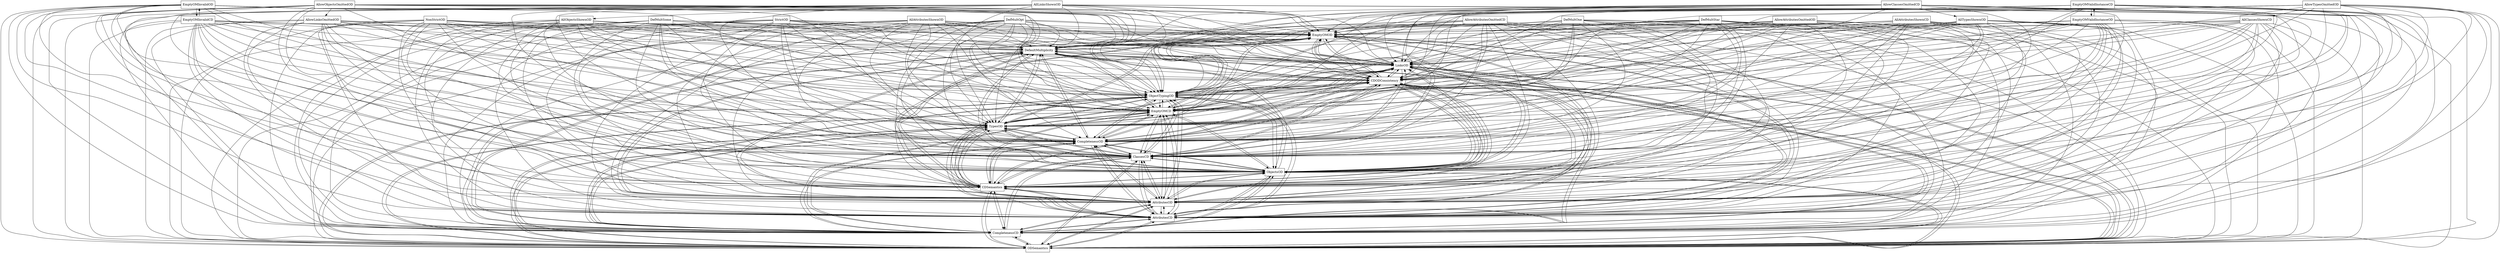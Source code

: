 digraph{
graph [rankdir=TB];
node [shape=box];
edge [arrowhead=normal];
0[label="EmptyOMOD",]
1[label="DefaultMultiplicity",]
2[label="AllowAttributesOmittedOD",]
3[label="ODSemantics",]
4[label="AllowObjectsOmittedOD",]
5[label="AllLinksShownOD",]
6[label="DefMultOne",]
7[label="AllObjectsShownOD",]
8[label="DefMultOpt",]
9[label="CompletenessCD",]
10[label="AllowLinksOmittedOD",]
11[label="StrictOD",]
12[label="NonStrictOD",]
13[label="AttributesCD",]
14[label="EmptyOMInvalidOD",]
15[label="AllowTypesOmittedOD",]
16[label="AllClassesShownCD",]
17[label="AttributesOD",]
18[label="DefMultStar",]
19[label="AllTypesShownOD",]
20[label="CDSemantics",]
21[label="AllAttributesShownCD",]
22[label="ObjectsOD",]
23[label="ClassesCD",]
24[label="EmptyOMInvalidCD",]
25[label="AllowAttributesOmittedCD",]
26[label="CompletenessOD",]
27[label="DefMultSome",]
28[label="AllAttributesShownOD",]
29[label="AllowClassesOmittedCD",]
30[label="TypesOD",]
31[label="EmptyOMValidInstanceCD",]
32[label="EmptyOMCD",]
33[label="ObjectTypingOD",]
34[label="CDODConsistency",]
35[label="EmptyOMValidInstanceOD",]
36[label="LinksOD",]
0->1[label="",]
0->3[label="",]
0->9[label="",]
0->13[label="",]
0->17[label="",]
0->20[label="",]
0->22[label="",]
0->23[label="",]
0->26[label="",]
0->30[label="",]
0->32[label="",]
0->33[label="",]
0->34[label="",]
0->36[label="",]
1->0[label="",]
1->3[label="",]
1->9[label="",]
1->13[label="",]
1->17[label="",]
1->20[label="",]
1->22[label="",]
1->23[label="",]
1->26[label="",]
1->30[label="",]
1->32[label="",]
1->33[label="",]
1->34[label="",]
1->36[label="",]
2->0[label="",]
2->1[label="",]
2->3[label="",]
2->9[label="",]
2->13[label="",]
2->17[label="",]
2->20[label="",]
2->22[label="",]
2->23[label="",]
2->26[label="",]
2->30[label="",]
2->32[label="",]
2->33[label="",]
2->34[label="",]
2->36[label="",]
3->0[label="",]
3->1[label="",]
3->9[label="",]
3->13[label="",]
3->17[label="",]
3->20[label="",]
3->22[label="",]
3->23[label="",]
3->26[label="",]
3->30[label="",]
3->32[label="",]
3->33[label="",]
3->34[label="",]
3->36[label="",]
4->0[label="",]
4->1[label="",]
4->3[label="",]
4->9[label="",]
4->10[label="",]
4->13[label="",]
4->17[label="",]
4->20[label="",]
4->22[label="",]
4->23[label="",]
4->26[label="",]
4->30[label="",]
4->32[label="",]
4->33[label="",]
4->34[label="",]
4->36[label="",]
5->0[label="",]
5->1[label="",]
5->3[label="",]
5->7[label="",]
5->9[label="",]
5->13[label="",]
5->17[label="",]
5->20[label="",]
5->22[label="",]
5->23[label="",]
5->26[label="",]
5->30[label="",]
5->32[label="",]
5->33[label="",]
5->34[label="",]
5->36[label="",]
6->0[label="",]
6->1[label="",]
6->3[label="",]
6->9[label="",]
6->13[label="",]
6->17[label="",]
6->20[label="",]
6->22[label="",]
6->23[label="",]
6->26[label="",]
6->30[label="",]
6->32[label="",]
6->33[label="",]
6->34[label="",]
6->36[label="",]
7->0[label="",]
7->1[label="",]
7->3[label="",]
7->9[label="",]
7->13[label="",]
7->17[label="",]
7->20[label="",]
7->22[label="",]
7->23[label="",]
7->26[label="",]
7->30[label="",]
7->32[label="",]
7->33[label="",]
7->34[label="",]
7->36[label="",]
8->0[label="",]
8->1[label="",]
8->3[label="",]
8->9[label="",]
8->13[label="",]
8->17[label="",]
8->20[label="",]
8->22[label="",]
8->23[label="",]
8->26[label="",]
8->30[label="",]
8->32[label="",]
8->33[label="",]
8->34[label="",]
8->36[label="",]
9->0[label="",]
9->1[label="",]
9->3[label="",]
9->13[label="",]
9->17[label="",]
9->20[label="",]
9->22[label="",]
9->23[label="",]
9->26[label="",]
9->30[label="",]
9->32[label="",]
9->33[label="",]
9->34[label="",]
9->36[label="",]
10->0[label="",]
10->1[label="",]
10->3[label="",]
10->9[label="",]
10->13[label="",]
10->17[label="",]
10->20[label="",]
10->22[label="",]
10->23[label="",]
10->26[label="",]
10->30[label="",]
10->32[label="",]
10->33[label="",]
10->34[label="",]
10->36[label="",]
11->0[label="",]
11->1[label="",]
11->3[label="",]
11->9[label="",]
11->13[label="",]
11->17[label="",]
11->20[label="",]
11->22[label="",]
11->23[label="",]
11->26[label="",]
11->30[label="",]
11->32[label="",]
11->33[label="",]
11->34[label="",]
11->36[label="",]
12->0[label="",]
12->1[label="",]
12->3[label="",]
12->9[label="",]
12->13[label="",]
12->17[label="",]
12->20[label="",]
12->22[label="",]
12->23[label="",]
12->26[label="",]
12->30[label="",]
12->32[label="",]
12->33[label="",]
12->34[label="",]
12->36[label="",]
13->0[label="",]
13->1[label="",]
13->3[label="",]
13->9[label="",]
13->17[label="",]
13->20[label="",]
13->22[label="",]
13->23[label="",]
13->26[label="",]
13->30[label="",]
13->32[label="",]
13->33[label="",]
13->34[label="",]
13->36[label="",]
14->0[label="",]
14->1[label="",]
14->3[label="",]
14->9[label="",]
14->13[label="",]
14->17[label="",]
14->20[label="",]
14->22[label="",]
14->23[label="",]
14->24[label="",]
14->26[label="",]
14->30[label="",]
14->32[label="",]
14->33[label="",]
14->34[label="",]
14->36[label="",]
15->0[label="",]
15->1[label="",]
15->3[label="",]
15->9[label="",]
15->13[label="",]
15->16[label="",]
15->17[label="",]
15->20[label="",]
15->22[label="",]
15->23[label="",]
15->26[label="",]
15->30[label="",]
15->32[label="",]
15->33[label="",]
15->34[label="",]
15->36[label="",]
16->0[label="",]
16->1[label="",]
16->3[label="",]
16->9[label="",]
16->13[label="",]
16->17[label="",]
16->20[label="",]
16->22[label="",]
16->23[label="",]
16->26[label="",]
16->30[label="",]
16->32[label="",]
16->33[label="",]
16->34[label="",]
16->36[label="",]
17->0[label="",]
17->1[label="",]
17->3[label="",]
17->9[label="",]
17->13[label="",]
17->20[label="",]
17->22[label="",]
17->23[label="",]
17->26[label="",]
17->30[label="",]
17->32[label="",]
17->33[label="",]
17->34[label="",]
17->36[label="",]
18->0[label="",]
18->1[label="",]
18->3[label="",]
18->9[label="",]
18->13[label="",]
18->17[label="",]
18->20[label="",]
18->22[label="",]
18->23[label="",]
18->26[label="",]
18->30[label="",]
18->32[label="",]
18->33[label="",]
18->34[label="",]
18->36[label="",]
19->0[label="",]
19->1[label="",]
19->3[label="",]
19->9[label="",]
19->13[label="",]
19->17[label="",]
19->20[label="",]
19->22[label="",]
19->23[label="",]
19->26[label="",]
19->30[label="",]
19->32[label="",]
19->33[label="",]
19->34[label="",]
19->36[label="",]
20->0[label="",]
20->1[label="",]
20->3[label="",]
20->9[label="",]
20->13[label="",]
20->17[label="",]
20->22[label="",]
20->23[label="",]
20->26[label="",]
20->30[label="",]
20->32[label="",]
20->33[label="",]
20->34[label="",]
20->36[label="",]
21->0[label="",]
21->1[label="",]
21->3[label="",]
21->9[label="",]
21->13[label="",]
21->17[label="",]
21->20[label="",]
21->22[label="",]
21->23[label="",]
21->26[label="",]
21->30[label="",]
21->32[label="",]
21->33[label="",]
21->34[label="",]
21->36[label="",]
22->0[label="",]
22->1[label="",]
22->3[label="",]
22->9[label="",]
22->13[label="",]
22->17[label="",]
22->20[label="",]
22->23[label="",]
22->26[label="",]
22->30[label="",]
22->32[label="",]
22->33[label="",]
22->34[label="",]
22->36[label="",]
23->0[label="",]
23->1[label="",]
23->3[label="",]
23->9[label="",]
23->13[label="",]
23->17[label="",]
23->20[label="",]
23->22[label="",]
23->26[label="",]
23->30[label="",]
23->32[label="",]
23->33[label="",]
23->34[label="",]
23->36[label="",]
24->0[label="",]
24->1[label="",]
24->3[label="",]
24->9[label="",]
24->13[label="",]
24->14[label="",]
24->17[label="",]
24->20[label="",]
24->22[label="",]
24->23[label="",]
24->26[label="",]
24->30[label="",]
24->32[label="",]
24->33[label="",]
24->34[label="",]
24->36[label="",]
25->0[label="",]
25->1[label="",]
25->3[label="",]
25->9[label="",]
25->13[label="",]
25->17[label="",]
25->20[label="",]
25->22[label="",]
25->23[label="",]
25->26[label="",]
25->30[label="",]
25->32[label="",]
25->33[label="",]
25->34[label="",]
25->36[label="",]
26->0[label="",]
26->1[label="",]
26->3[label="",]
26->9[label="",]
26->13[label="",]
26->17[label="",]
26->20[label="",]
26->22[label="",]
26->23[label="",]
26->30[label="",]
26->32[label="",]
26->33[label="",]
26->34[label="",]
26->36[label="",]
27->0[label="",]
27->1[label="",]
27->3[label="",]
27->9[label="",]
27->13[label="",]
27->17[label="",]
27->20[label="",]
27->22[label="",]
27->23[label="",]
27->26[label="",]
27->30[label="",]
27->32[label="",]
27->33[label="",]
27->34[label="",]
27->36[label="",]
28->0[label="",]
28->1[label="",]
28->3[label="",]
28->9[label="",]
28->13[label="",]
28->17[label="",]
28->20[label="",]
28->22[label="",]
28->23[label="",]
28->26[label="",]
28->30[label="",]
28->32[label="",]
28->33[label="",]
28->34[label="",]
28->36[label="",]
29->0[label="",]
29->1[label="",]
29->3[label="",]
29->9[label="",]
29->13[label="",]
29->17[label="",]
29->19[label="",]
29->20[label="",]
29->22[label="",]
29->23[label="",]
29->26[label="",]
29->30[label="",]
29->32[label="",]
29->33[label="",]
29->34[label="",]
29->36[label="",]
30->0[label="",]
30->1[label="",]
30->3[label="",]
30->9[label="",]
30->13[label="",]
30->17[label="",]
30->20[label="",]
30->22[label="",]
30->23[label="",]
30->26[label="",]
30->32[label="",]
30->33[label="",]
30->34[label="",]
30->36[label="",]
31->0[label="",]
31->1[label="",]
31->3[label="",]
31->9[label="",]
31->13[label="",]
31->17[label="",]
31->20[label="",]
31->22[label="",]
31->23[label="",]
31->26[label="",]
31->30[label="",]
31->32[label="",]
31->33[label="",]
31->34[label="",]
31->35[label="",]
31->36[label="",]
32->0[label="",]
32->1[label="",]
32->3[label="",]
32->9[label="",]
32->13[label="",]
32->17[label="",]
32->20[label="",]
32->22[label="",]
32->23[label="",]
32->26[label="",]
32->30[label="",]
32->33[label="",]
32->34[label="",]
32->36[label="",]
33->0[label="",]
33->1[label="",]
33->3[label="",]
33->9[label="",]
33->13[label="",]
33->17[label="",]
33->20[label="",]
33->22[label="",]
33->23[label="",]
33->26[label="",]
33->30[label="",]
33->32[label="",]
33->34[label="",]
33->36[label="",]
34->0[label="",]
34->1[label="",]
34->3[label="",]
34->9[label="",]
34->13[label="",]
34->17[label="",]
34->20[label="",]
34->22[label="",]
34->23[label="",]
34->26[label="",]
34->30[label="",]
34->32[label="",]
34->33[label="",]
34->36[label="",]
35->0[label="",]
35->1[label="",]
35->3[label="",]
35->9[label="",]
35->13[label="",]
35->17[label="",]
35->20[label="",]
35->22[label="",]
35->23[label="",]
35->26[label="",]
35->30[label="",]
35->31[label="",]
35->32[label="",]
35->33[label="",]
35->34[label="",]
35->36[label="",]
36->0[label="",]
36->1[label="",]
36->3[label="",]
36->9[label="",]
36->13[label="",]
36->17[label="",]
36->20[label="",]
36->22[label="",]
36->23[label="",]
36->26[label="",]
36->30[label="",]
36->32[label="",]
36->33[label="",]
36->34[label="",]
}
